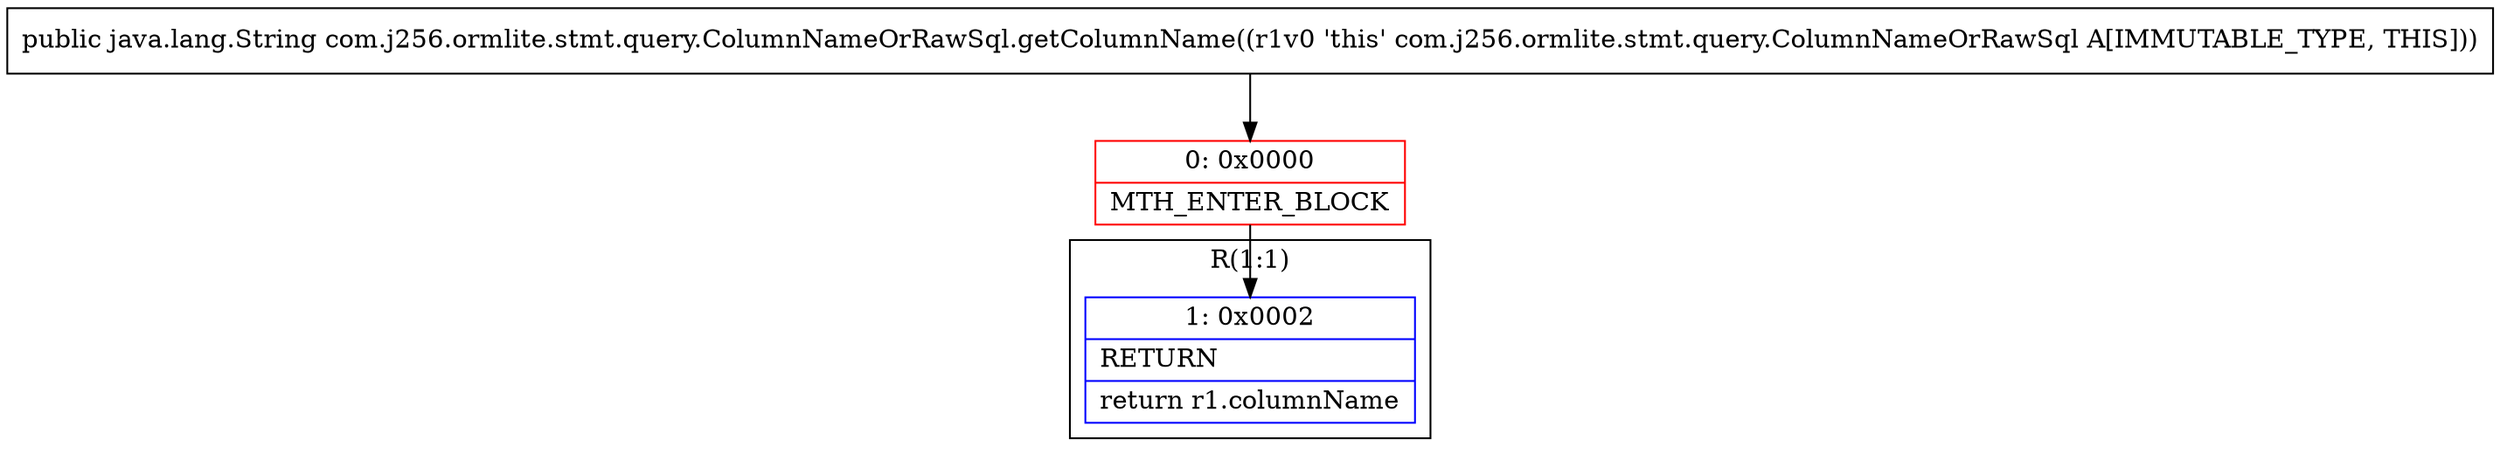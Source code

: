 digraph "CFG forcom.j256.ormlite.stmt.query.ColumnNameOrRawSql.getColumnName()Ljava\/lang\/String;" {
subgraph cluster_Region_2086000530 {
label = "R(1:1)";
node [shape=record,color=blue];
Node_1 [shape=record,label="{1\:\ 0x0002|RETURN\l|return r1.columnName\l}"];
}
Node_0 [shape=record,color=red,label="{0\:\ 0x0000|MTH_ENTER_BLOCK\l}"];
MethodNode[shape=record,label="{public java.lang.String com.j256.ormlite.stmt.query.ColumnNameOrRawSql.getColumnName((r1v0 'this' com.j256.ormlite.stmt.query.ColumnNameOrRawSql A[IMMUTABLE_TYPE, THIS])) }"];
MethodNode -> Node_0;
Node_0 -> Node_1;
}

